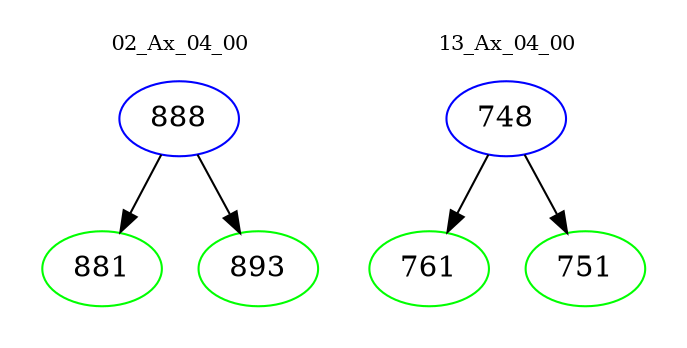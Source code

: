 digraph{
subgraph cluster_0 {
color = white
label = "02_Ax_04_00";
fontsize=10;
T0_888 [label="888", color="blue"]
T0_888 -> T0_881 [color="black"]
T0_881 [label="881", color="green"]
T0_888 -> T0_893 [color="black"]
T0_893 [label="893", color="green"]
}
subgraph cluster_1 {
color = white
label = "13_Ax_04_00";
fontsize=10;
T1_748 [label="748", color="blue"]
T1_748 -> T1_761 [color="black"]
T1_761 [label="761", color="green"]
T1_748 -> T1_751 [color="black"]
T1_751 [label="751", color="green"]
}
}
